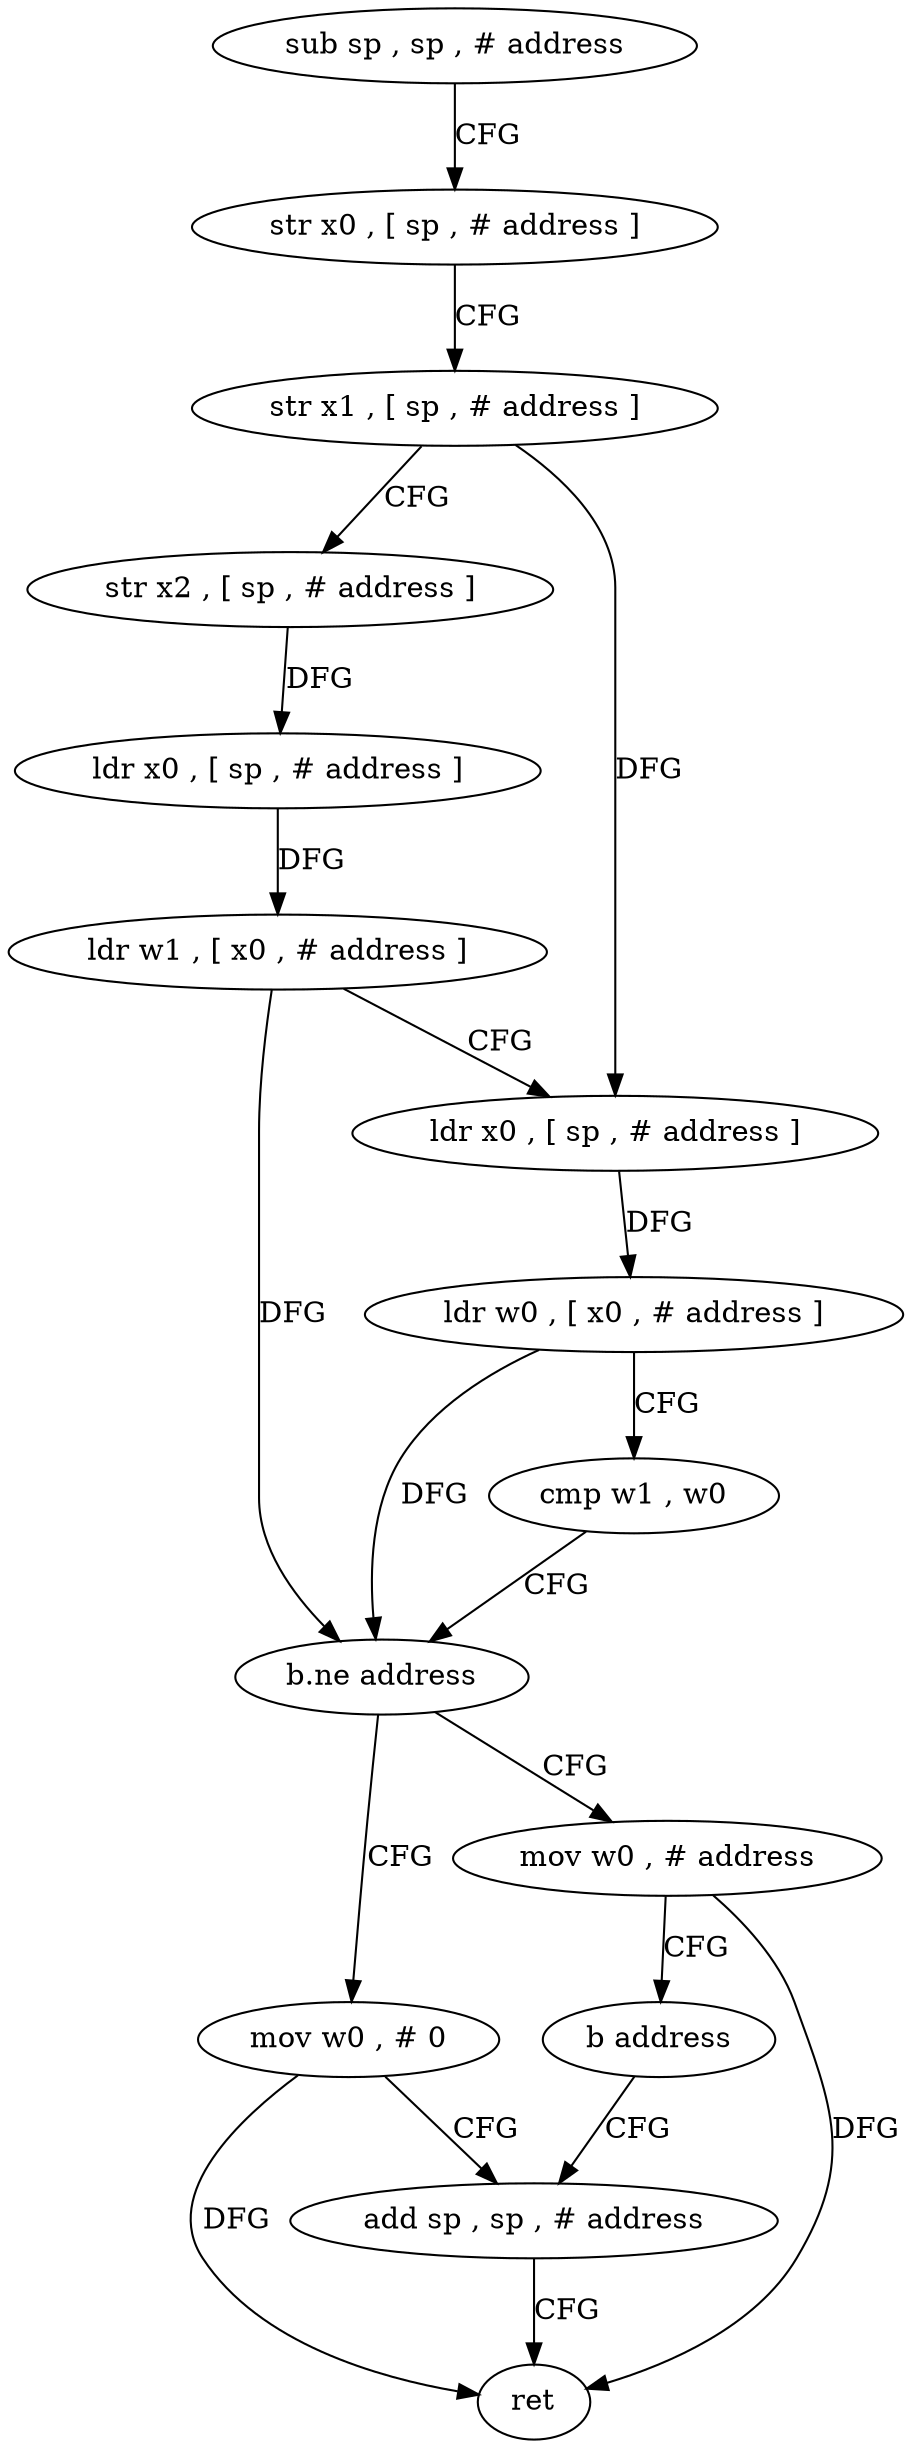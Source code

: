 digraph "func" {
"4217884" [label = "sub sp , sp , # address" ]
"4217888" [label = "str x0 , [ sp , # address ]" ]
"4217892" [label = "str x1 , [ sp , # address ]" ]
"4217896" [label = "str x2 , [ sp , # address ]" ]
"4217900" [label = "ldr x0 , [ sp , # address ]" ]
"4217904" [label = "ldr w1 , [ x0 , # address ]" ]
"4217908" [label = "ldr x0 , [ sp , # address ]" ]
"4217912" [label = "ldr w0 , [ x0 , # address ]" ]
"4217916" [label = "cmp w1 , w0" ]
"4217920" [label = "b.ne address" ]
"4217932" [label = "mov w0 , # 0" ]
"4217924" [label = "mov w0 , # address" ]
"4217936" [label = "add sp , sp , # address" ]
"4217928" [label = "b address" ]
"4217940" [label = "ret" ]
"4217884" -> "4217888" [ label = "CFG" ]
"4217888" -> "4217892" [ label = "CFG" ]
"4217892" -> "4217896" [ label = "CFG" ]
"4217892" -> "4217908" [ label = "DFG" ]
"4217896" -> "4217900" [ label = "DFG" ]
"4217900" -> "4217904" [ label = "DFG" ]
"4217904" -> "4217908" [ label = "CFG" ]
"4217904" -> "4217920" [ label = "DFG" ]
"4217908" -> "4217912" [ label = "DFG" ]
"4217912" -> "4217916" [ label = "CFG" ]
"4217912" -> "4217920" [ label = "DFG" ]
"4217916" -> "4217920" [ label = "CFG" ]
"4217920" -> "4217932" [ label = "CFG" ]
"4217920" -> "4217924" [ label = "CFG" ]
"4217932" -> "4217936" [ label = "CFG" ]
"4217932" -> "4217940" [ label = "DFG" ]
"4217924" -> "4217928" [ label = "CFG" ]
"4217924" -> "4217940" [ label = "DFG" ]
"4217936" -> "4217940" [ label = "CFG" ]
"4217928" -> "4217936" [ label = "CFG" ]
}
